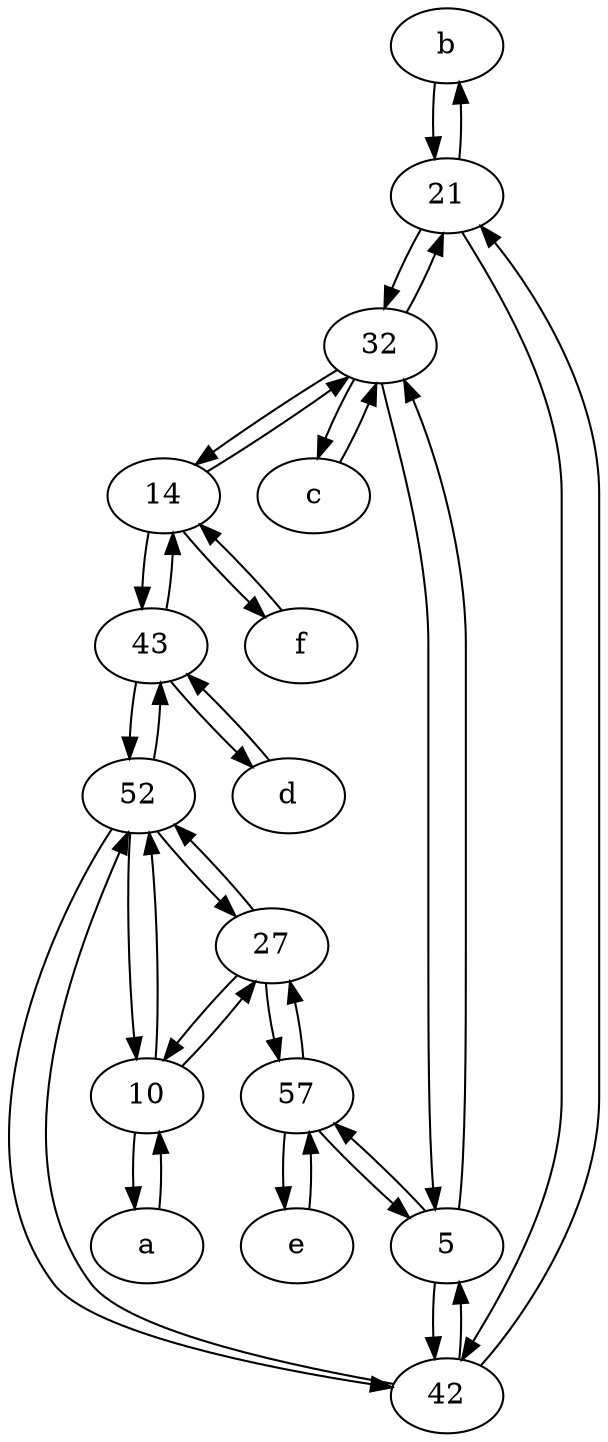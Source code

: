digraph  {
	b [pos="50,20!"];
	27;
	d [pos="20,30!"];
	42;
	14;
	57;
	32;
	21;
	a [pos="40,10!"];
	10;
	43;
	c [pos="20,10!"];
	e [pos="30,50!"];
	f [pos="15,45!"];
	52;
	5;
	21 -> 32;
	32 -> 14;
	10 -> a;
	52 -> 42;
	42 -> 52;
	5 -> 57;
	57 -> 27;
	14 -> f;
	32 -> 21;
	21 -> b;
	43 -> d;
	10 -> 27;
	57 -> 5;
	27 -> 52;
	5 -> 32;
	f -> 14;
	14 -> 43;
	b -> 21;
	5 -> 42;
	32 -> 5;
	21 -> 42;
	32 -> c;
	42 -> 5;
	c -> 32;
	57 -> e;
	10 -> 52;
	52 -> 43;
	52 -> 10;
	43 -> 52;
	27 -> 10;
	42 -> 21;
	a -> 10;
	43 -> 14;
	e -> 57;
	14 -> 32;
	d -> 43;
	52 -> 27;
	27 -> 57;

	}
